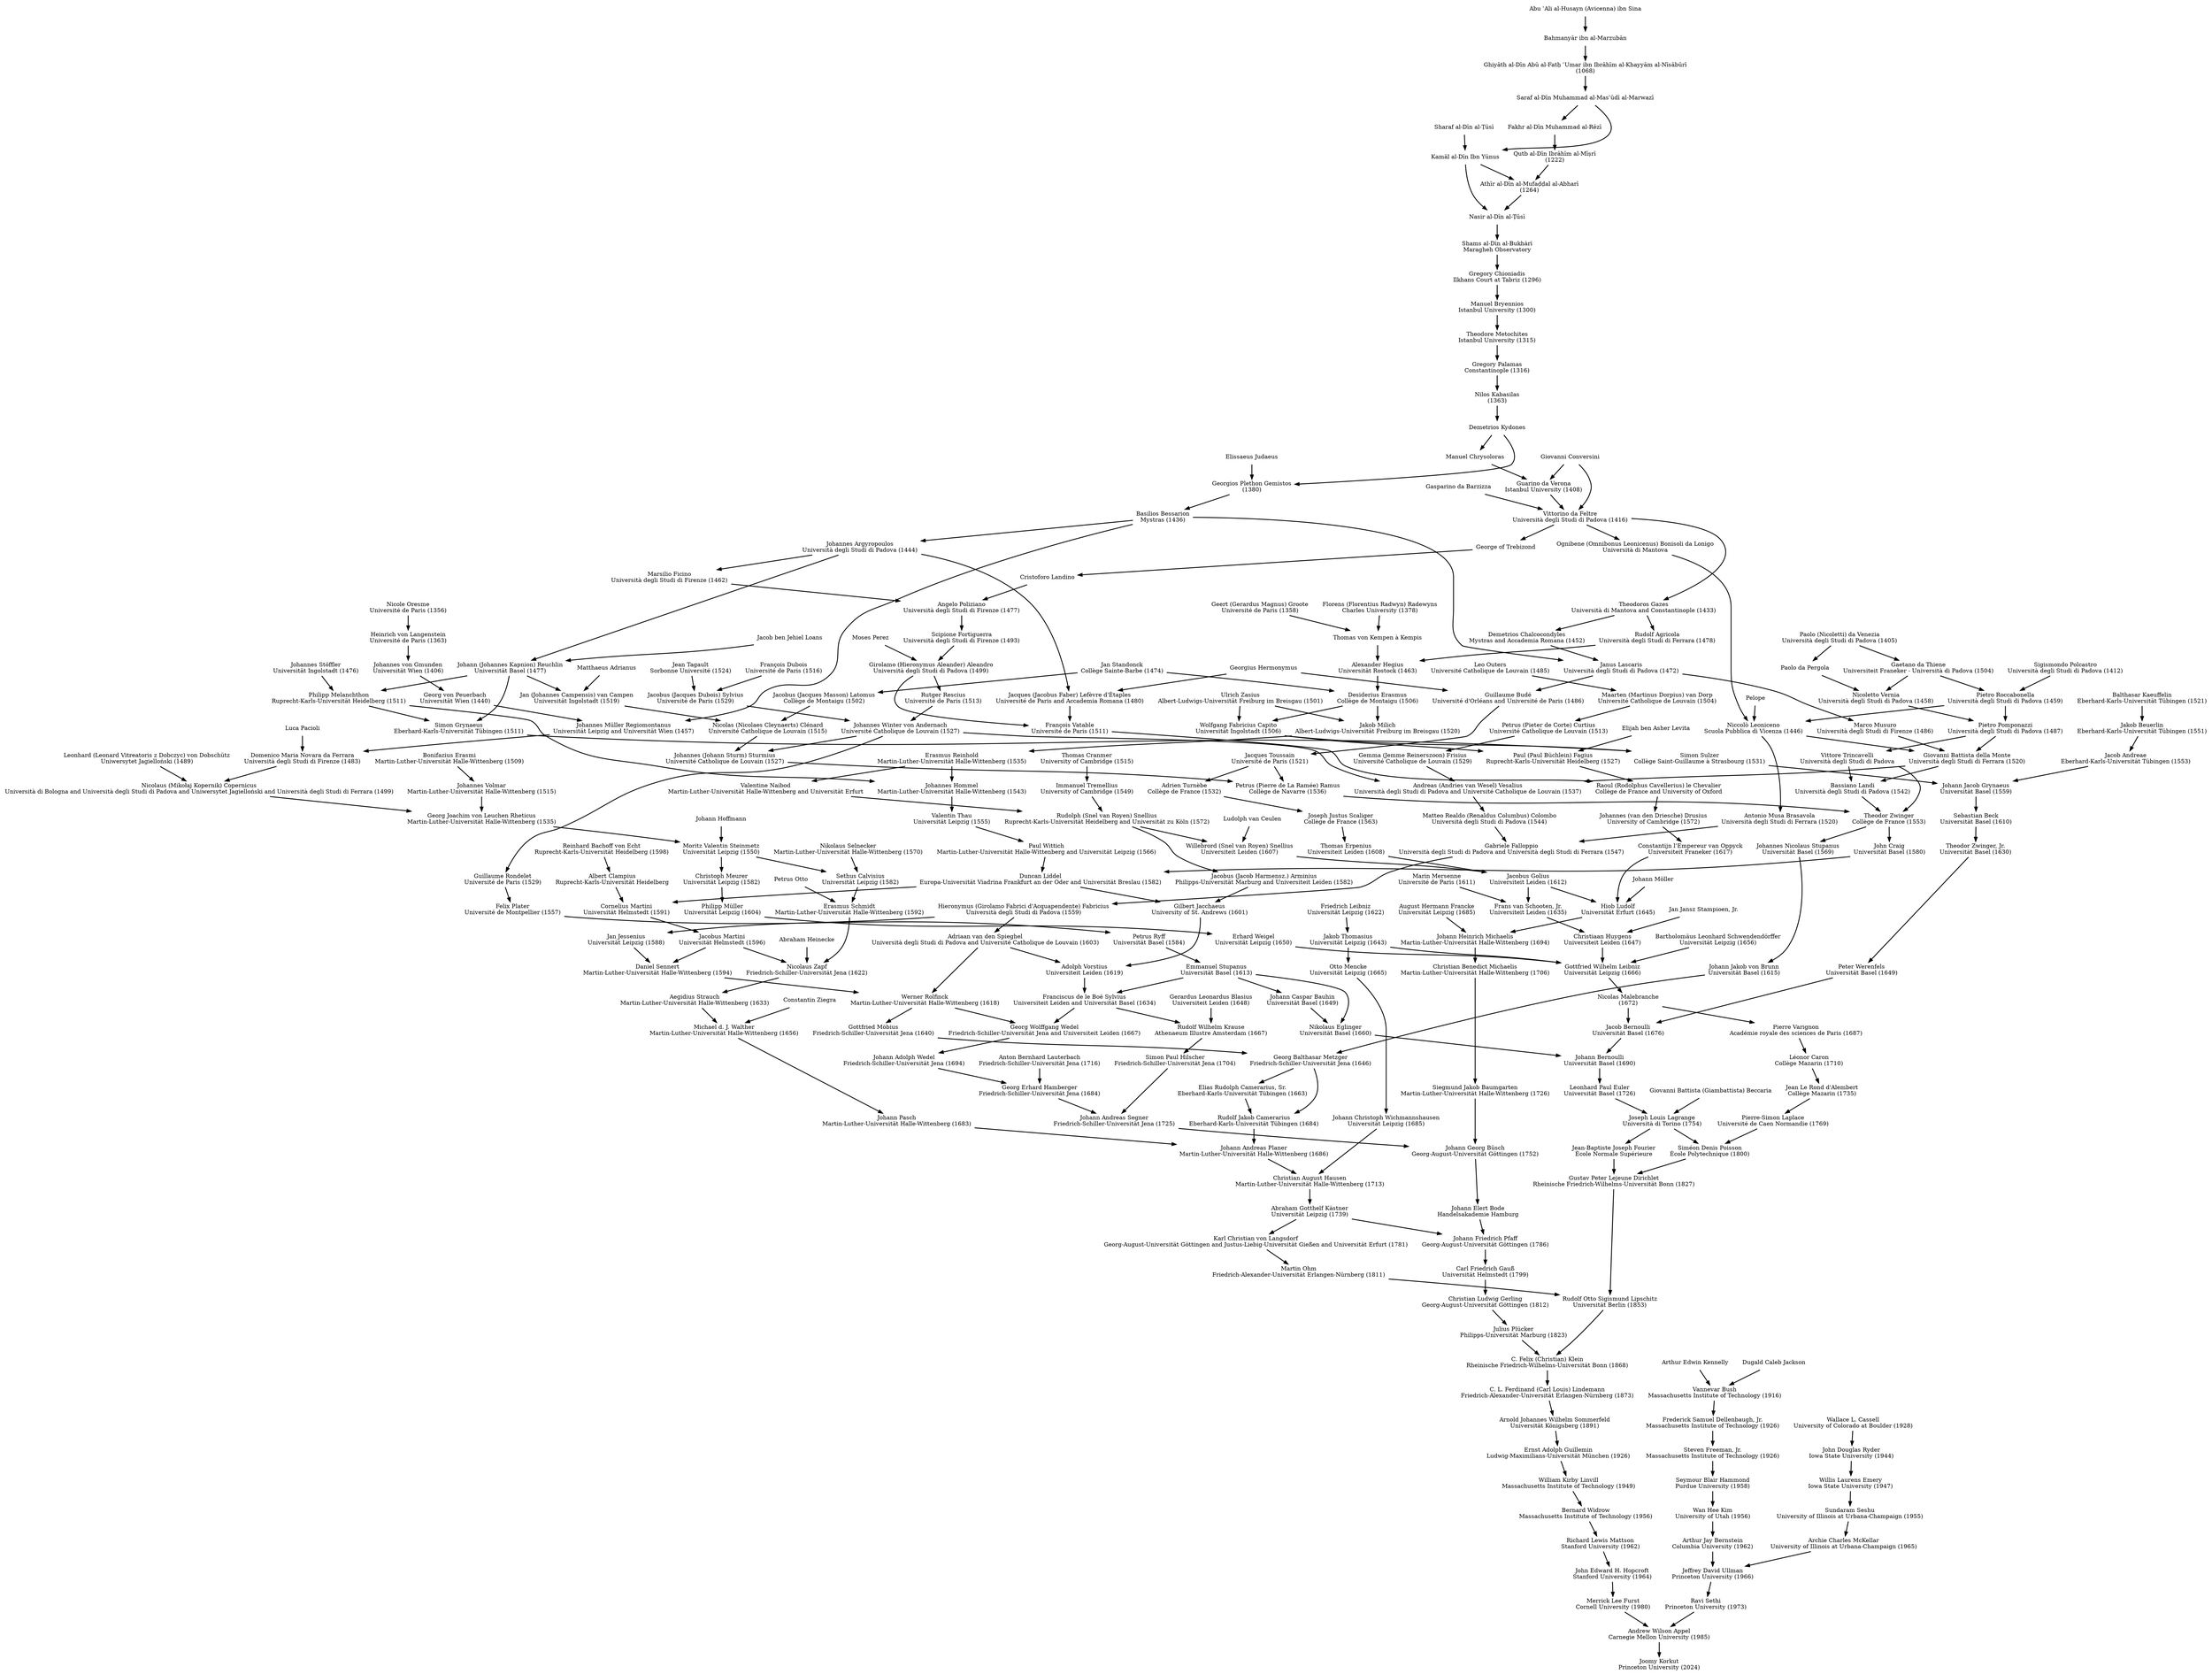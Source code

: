 digraph {
    graph [ordering="out"];
    node [shape=plaintext];
    edge [style=bold];

    7401 [label="C. Felix (Christian) Klein\nRheinische Friedrich-Wilhelms-Universität Bonn (1868)"];
    7402 [label="Julius Plücker\nPhilipps-Universität Marburg (1823)"];
    7404 [label="C. L. Ferdinand (Carl Louis) Lindemann\nFriedrich-Alexander-Universität Erlangen-Nürnberg (1873)"];
    10801 [label="William Kirby Linvill\nMassachusetts Institute of Technology (1949)"];
    17864 [label="Joseph Louis Lagrange\nUniversità di Torino (1754)"];
    17865 [label="Siméon Denis Poisson\nÉcole Polytechnique (1800)"];
    17946 [label="Gustav Peter Lejeune Dirichlet\nRheinische Friedrich-Wilhelms-Universität Bonn (1827)"];
    17981 [label="Jean-Baptiste Joseph Fourier\nÉcole Normale Supérieure"];
    18230 [label="Johann Friedrich Pfaff\nGeorg-August-Universität Göttingen (1786)"];
    18231 [label="Carl Friedrich Gauß\nUniversität Helmstedt (1799)"];
    19964 [label="Rudolf Otto Sigismund Lipschitz\nUniversität Berlin (1853)"];
    21235 [label="Otto Mencke\nUniversität Leipzig (1665)"];
    24154 [label="Arthur Edwin Kennelly"];
    29642 [label="Christian Ludwig Gerling\nGeorg-August-Universität Göttingen (1812)"];
    31357 [label="Arnold Johannes Wilhelm Sommerfeld\nUniversität Königsberg (1891)"];
    38586 [label="Leonhard Paul Euler\nUniversität Basel (1726)"];
    40765 [label="Merrick Lee Furst\nCornell University (1980)"];
    42361 [label="Andrew Wilson Appel\nCarnegie Mellon University (1985)"];
    44128 [label="Jeffrey David Ullman\nPrinceton University (1966)"];
    47025 [label="Karl Christian von Langsdorf\nGeorg-August-Universität Göttingen and Justus-Liebig-Universität Gießen and Universität Erfurt (1781)"];
    47064 [label="Martin Ohm\nFriedrich-Alexander-Universität Erlangen-Nürnberg (1811)"];
    53410 [label="Johann Bernoulli\nUniversität Basel (1690)"];
    54440 [label="Jacob Bernoulli\nUniversität Basel (1676)"];
    57670 [label="Christian August Hausen\nMartin-Luther-Universität Halle-Wittenberg (1713)"];
    60782 [label="Johann Andreas Segner\nFriedrich-Schiller-Universität Jena (1725)"];
    60984 [label="Erhard Weigel\nUniversität Leipzig (1650)"];
    60985 [label="Gottfried Wilhelm Leibniz\nUniversität Leipzig (1666)"];
    62480 [label="Bernard Widrow\nMassachusetts Institute of Technology (1956)"];
    63061 [label="Ernst Adolph Guillemin\nLudwig-Maximilians-Universität München (1926)"];
    66476 [label="Abraham Gotthelf Kästner\nUniversität Leipzig (1739)"];
    72669 [label="Johann Christoph Wichmannshausen\nUniversität Leipzig (1685)"];
    73697 [label="John Edward H. Hopcroft\nStanford University (1964)"];
    76481 [label="Elias Rudolph Camerarius, Sr.\nEberhard-Karls-Universität Tübingen (1663)"];
    82013 [label="Arthur Jay Bernstein\nColumbia University (1962)"];
    82034 [label="Archie Charles McKellar\nUniversity of Illinois at Urbana-Champaign (1965)"];
    82048 [label="Ravi Sethi\nPrinceton University (1973)"];
    84507 [label="Vannevar Bush\nMassachusetts Institute of Technology (1916)"];
    91422 [label="Richard Lewis Mattson\nStanford University (1962)"];
    92644 [label="Willis Laurens Emery\nIowa State University (1947)"];
    92718 [label="Sundaram Seshu\nUniversity of Illinois at Urbana-Champaign (1955)"];
    92760 [label="Wan Hee Kim\nUniversity of Utah (1956)"];
    92761 [label="John Douglas Ryder\nIowa State University (1944)"];
    101860 [label="Franciscus de le Boë Sylvius\nUniversiteit Leiden and Universität Basel (1634)"];
    108266 [label="Jean Le Rond d'Alembert\nCollège Mazarin (1735)"];
    108295 [label="Pierre-Simon Laplace\nUniversité de Caen Normandie (1769)"];
    112689 [label="Pierre Varignon\nAcadémie royale des sciences de Paris (1687)"];
    114992 [label="Gilbert Jacchaeus\nUniversity of St. Andrews (1601)"];
    119097 [label="Gemma (Jemme Reinerszoon) Frisius\nUniversité Catholique de Louvain (1529)"];
    119159 [label="Johannes Winter von Andernach\nUniversité Catholique de Louvain (1527)"];
    119178 [label="Andreas (Andries van Wesel) Vesalius\nUniversità degli Studi di Padova and Université Catholique de Louvain (1537)"];
    123974 [label="Georg Balthasar Metzger\nFriedrich-Schiller-Universität Jena (1646)"];
    124000 [label="Rudolf Wilhelm Krause\nAthenaeum Illustre Amsterdam (1667)"];
    125006 [label="Adriaan van den Spieghel\nUniversità degli Studi di Padova and Université Catholique de Louvain (1603)"];
    125023 [label="Adolph Vorstius\nUniversiteit Leiden (1619)"];
    125047 [label="Petrus (Pierre de La Ramée) Ramus\nCollège de Navarre (1536)"];
    125048 [label="Johannes Nicolaus Stupanus\nUniversität Basel (1569)"];
    125109 [label="Hieronymus (Girolamo Fabrici d'Acquapendente) Fabricius\nUniversità degli Studi di Padova (1559)"];
    125125 [label="Emmanuel Stupanus\nUniversität Basel (1613)"];
    125142 [label="Gabriele Falloppio\nUniversità degli Studi di Padova and Università degli Studi di Ferrara (1547)"];
    125148 [label="Theodor Zwinger\nCollège de France (1553)"];
    125154 [label="Werner Rolfinck\nMartin-Luther-Universität Halle-Wittenberg (1618)"];
    125159 [label="Immanuel Tremellius\nUniversity of Cambridge (1549)"];
    125160 [label="Valentine Naibod\nMartin-Luther-Universität Halle-Wittenberg and Universität Erfurt"];
    125181 [label="Rudolph (Snel van Royen) Snellius\nRuprecht-Karls-Universität Heidelberg and Universität zu Köln (1572)"];
    125232 [label="Ludolph van Ceulen"];
    125302 [label="Willebrord (Snel van Royen) Snellius\nUniversiteit Leiden (1607)"];
    125303 [label="Matteo Realdo (Renaldus Columbus) Colombo\nUniversità degli Studi di Padova (1544)"];
    125378 [label="Thomas Erpenius\nUniversiteit Leiden (1608)"];
    125408 [label="Jacobus Golius\nUniversiteit Leiden (1612)"];
    125416 [label="Jan Jansz Stampioen, Jr."];
    125422 [label="Jacobus (Jacques Dubois) Sylvius\nUniversité de Paris (1529)"];
    125434 [label="Marin Mersenne\nUniversité de Paris (1611)"];
    125450 [label="Frans van Schooten, Jr.\nUniversiteit Leiden (1635)"];
    125488 [label="Georg Wolffgang Wedel\nFriedrich-Schiller-Universität Jena and Universiteit Leiden (1667)"];
    125561 [label="Christiaan Huygens\nUniversiteit Leiden (1647)"];
    125658 [label="Nicolas (Nicolaes Cleynaerts) Clénard\nUniversité Catholique de Louvain (1515)"];
    125665 [label="Johannes (Johann Sturm) Sturmius\nUniversité Catholique de Louvain (1527)"];
    125681 [label="Jacobus (Jacques Masson) Latomus\nCollège de Montaigu (1502)"];
    125682 [label="Jan (Johannes Campensis) van Campen\nUniversität Ingolstadt (1519)"];
    125755 [label="Jacob ben Jehiel Loans"];
    125760 [label="Johann (Johannes Kapnion) Reuchlin\nUniversität Basel (1477)"];
    125794 [label="Matthaeus Adrianus"];
    125846 [label="Johann Adolph Wedel\nFriedrich-Schiller-Universität Jena (1694)"];
    125886 [label="Georg Erhard Hamberger\nFriedrich-Schiller-Universität Jena (1684)"];
    125888 [label="Jan Standonck\nCollège Sainte-Barbe (1474)"];
    125892 [label="Petrus (Pieter de Corte) Curtius\nUniversité Catholique de Louvain (1513)"];
    125894 [label="Maarten (Martinus Dorpius) van Dorp\nUniversité Catholique de Louvain (1504)"];
    125897 [label="Leo Outers\nUniversité Catholique de Louvain (1485)"];
    125898 [label="Alexander Hegius\nUniversität Rostock (1463)"];
    125938 [label="Desiderius Erasmus\nCollège de Montaigu (1506)"];
    125971 [label="Simon Paul Hilscher\nFriedrich-Schiller-Universität Jena (1704)"];
    126087 [label="Georg von Peuerbach\nUniversität Wien (1440)"];
    126109 [label="Johannes Müller Regiomontanus\nUniversität Leipzig and Universität Wien (1457)"];
    126111 [label="Daniel Sennert\nMartin-Luther-Universität Halle-Wittenberg (1594)"];
    126112 [label="Domenico Maria Novara da Ferrara\nUniversità degli Studi di Firenze (1483)"];
    126113 [label="Leonhard (Leonard Vitreatoris z Dobczyc) von Dobschütz\nUniwersytet Jagielloński (1489)"];
    126177 [label="Nicolaus (Mikołaj Kopernik) Copernicus\nUniversità di Bologna and Università degli Studi di Padova and Uniwersytet Jagielloński and Università degli Studi di Ferrara (1499)"];
    126489 [label="Jacobus (Jacob Harmensz.) Arminius\nPhilipps-Universität Marburg and Universiteit Leiden (1582)"];
    126571 [label="Rutger Rescius\nUniversité de Paris (1513)"];
    126659 [label="Ulrich Zasius\nAlbert-Ludwigs-Universität Freiburg im Breisgau (1501)"];
    126667 [label="Jakob Milich\nAlbert-Ludwigs-Universität Freiburg im Breisgau (1520)"];
    126724 [label="Bonifazius Erasmi\nMartin-Luther-Universität Halle-Wittenberg (1509)"];
    126730 [label="Johannes Volmar\nMartin-Luther-Universität Halle-Wittenberg (1515)"];
    126736 [label="Erasmus Reinhold\nMartin-Luther-Universität Halle-Wittenberg (1535)"];
    126827 [label="Georg Joachim von Leuchen Rheticus\nMartin-Luther-Universität Halle-Wittenberg (1535)"];
    126887 [label="Johannes von Gmunden\nUniversität Wien (1406)"];
    126888 [label="Luca Pacioli"];
    126956 [label="Philipp Melanchthon\nRuprecht-Karls-Universität Heidelberg (1511)"];
    127011 [label="Johannes Hommel\nMartin-Luther-Universität Halle-Wittenberg (1543)"];
    127092 [label="Valentin Thau\nUniversität Leipzig (1555)"];
    127107 [label="Johannes Stöffler\nUniversität Ingolstadt (1476)"];
    127144 [label="Pelope"];
    127166 [label="Niccolò Leoniceno\nScuola Pubblica di Vicenza (1446)"];
    127181 [label="Girolamo (Hieronymus Aleander) Aleandro\nUniversità degli Studi di Padova (1499)"];
    127245 [label="Antonio Musa Brasavola\nUniversità degli Studi di Ferrara (1520)"];
    127264 [label="Heinrich von Langenstein\nUniversité de Paris (1363)"];
    127278 [label="Jan Jessenius\nUniversität Leipzig (1588)"];
    127424 [label="Erasmus Schmidt\nMartin-Luther-Universität Halle-Wittenberg (1592)"];
    127668 [label="Johann Georg Büsch\nGeorg-August-Universität Göttingen (1752)"];
    127710 [label="Johann Elert Bode\nHandelsakademie Hamburg"];
    127734 [label="Nicolaus Zapf\nFriedrich-Schiller-Universität Jena (1622)"];
    127790 [label="Moritz Valentin Steinmetz\nUniversität Leipzig (1550)"];
    127801 [label="Aegidius Strauch\nMartin-Luther-Universität Halle-Wittenberg (1633)"];
    127848 [label="Jacobus Martini\nUniversität Helmstedt (1596)"];
    127864 [label="Nikolaus Selnecker\nMartin-Luther-Universität Halle-Wittenberg (1570)"];
    127898 [label="Sethus Calvisius\nUniversität Leipzig (1582)"];
    127942 [label="Petrus Otto"];
    127962 [label="Michael d. J. Walther\nMartin-Luther-Universität Halle-Wittenberg (1656)"];
    128012 [label="Rudolf Agricola\nUniversità degli Studi di Ferrara (1478)"];
    128046 [label="Johann Pasch\nMartin-Luther-Universität Halle-Wittenberg (1683)"];
    128055 [label="Seymour Blair Hammond\nPurdue University (1958)"];
    128105 [label="Cornelius Martini\nUniversität Helmstedt (1591)"];
    128122 [label="Duncan Liddel\nEuropa-Universität Viadrina Frankfurt an der Oder and Universität Breslau (1582)"];
    128305 [label="John Craig\nUniversität Basel (1580)"];
    128348 [label="Paul Wittich\nMartin-Luther-Universität Halle-Wittenberg and Universität Leipzig (1566)"];
    128921 [label="Jean Tagault\nSorbonne Université (1524)"];
    128938 [label="Rudolf Jakob Camerarius\nEberhard-Karls-Universität Tübingen (1684)"];
    128986 [label="Johann Andreas Planer\nMartin-Luther-Universität Halle-Wittenberg (1686)"];
    128987 [label="François Dubois\nUniversité de Paris (1516)"];
    129628 [label="Nikolaus Eglinger\nUniversität Basel (1660)"];
    129708 [label="Johann Caspar Bauhin\nUniversität Basel (1649)"];
    130248 [label="Petrus Ryff\nUniversität Basel (1584)"];
    130913 [label="Johannes (van den Driesche) Drusius\nUniversity of Cambridge (1572)"];
    130995 [label="Raoul (Rodolphus Cavellerius) le Chevalier\nCollège de France and University of Oxford"];
    131235 [label="François Vatable\nUniversité de Paris (1511)"];
    131236 [label="Paul (Paul Büchlein) Fagius\nRuprecht-Karls-Universität Heidelberg (1527)"];
    131398 [label="Jacques (Jacobus Faber) Lefèvre d'Étaples\nUniversité de Paris and Accademia Romana (1480)"];
    131399 [label="Wolfgang Fabricius Capito\nUniversität Ingolstadt (1506)"];
    131400 [label="Elijah ben Asher Levita"];
    131443 [label="Georgius Hermonymus"];
    131444 [label="Johannes Argyropoulos\nUniversità degli Studi di Padova (1444)"];
    131446 [label="Moses Perez"];
    131447 [label="Scipione Fortiguerra\nUniversità degli Studi di Firenze (1493)"];
    131517 [label="Guillaume Budé\nUniversité d'Orléans and Université de Paris (1486)"];
    131535 [label="Angelo Poliziano\nUniversità degli Studi di Firenze (1477)"];
    131539 [label="Marsilio Ficino\nUniversità degli Studi di Firenze (1462)"];
    131540 [label="Cristoforo Landino"];
    131541 [label="Janus Lascaris\nUniversità degli Studi di Padova (1472)"];
    131546 [label="Jacques Toussain\nUniversité de Paris (1521)"];
    131561 [label="Basilios Bessarion\nMystras (1436)"];
    131575 [label="Georgios Plethon Gemistos\n(1380)"];
    131576 [label="Demetrios Chalcocondyles\nMystras and Accademia Romana (1452)"];
    131577 [label="Joseph Justus Scaliger\nCollège de France (1563)"];
    131580 [label="Wallace L. Cassell\nUniversity of Colorado at Boulder (1928)"];
    131584 [label="Theodoros Gazes\nUniversità di Mantova and Constantinople (1433)"];
    131606 [label="Adrien Turnèbe\nCollège de France (1532)"];
    134780 [label="Demetrios Kydones"];
    134781 [label="Elissaeus Judaeus"];
    134873 [label="Vittorino da Feltre\nUniversità degli Studi di Padova (1416)"];
    134931 [label="Guarino da Verona\nIstanbul University (1408)"];
    135185 [label="Manuel Chrysoloras"];
    136726 [label="Pietro Roccabonella\nUniversità degli Studi di Padova (1459)"];
    137705 [label="Jakob Thomasius\nUniversität Leipzig (1643)"];
    140181 [label="Thomas von Kempen à Kempis"];
    141571 [label="Thomas Cranmer\nUniversity of Cambridge (1515)"];
    143011 [label="Nicolas Malebranche\n(1672)"];
    143044 [label="Jacob Andreae\nEberhard-Karls-Universität Tübingen (1553)"];
    143045 [label="Johann Jacob Grynaeus\nUniversität Basel (1559)"];
    143082 [label="Sebastian Beck\nUniversität Basel (1610)"];
    143083 [label="Theodor Zwinger, Jr.\nUniversität Basel (1630)"];
    143084 [label="Peter Werenfels\nUniversität Basel (1649)"];
    143630 [label="Friedrich Leibniz\nUniversität Leipzig (1622)"];
    143859 [label="Bartholomäus Leonhard Schwendendörffer\nUniversität Leipzig (1656)"];
    144220 [label="Christoph Meurer\nUniversität Leipzig (1582)"];
    144221 [label="Philipp Müller\nUniversität Leipzig (1604)"];
    145707 [label="Constantijn l’Empereur van Oppyck\nUniversiteit Franeker (1617)"];
    145708 [label="Hiob Ludolf\nUniversität Erfurt (1645)"];
    145770 [label="Johann Heinrich Michaelis\nMartin-Luther-Universität Halle-Wittenberg (1694)"];
    146034 [label="August Hermann Francke\nUniversität Leipzig (1685)"];
    146035 [label="Christian Benedict Michaelis\nMartin-Luther-Universität Halle-Wittenberg (1706)"];
    146036 [label="Giovanni Battista (Giambattista) Beccaria"];
    146365 [label="Nilos Kabasilas\n(1363)"];
    146374 [label="Johann Möller"];
    148882 [label="Gaetano da Thiene\nUniversiteit Franeker - Università di Padova (1504)"];
    149192 [label="Ognibene (Omnibonus Leonicenus) Bonisoli da Lonigo\nUniversità di Mantova"];
    152647 [label="Balthasar Kaeuffelin\nEberhard-Karls-Universität Tübingen (1521)"];
    152648 [label="Jakob Beuerlin\nEberhard-Karls-Universität Tübingen (1551)"];
    152901 [label="Marco Musuro\nUniversità degli Studi di Firenze (1486)"];
    152902 [label="Nicoletto Vernia\nUniversità degli Studi di Padova (1458)"];
    152903 [label="Pietro Pomponazzi\nUniversità degli Studi di Padova (1487)"];
    152904 [label="Giovanni Battista della Monte\nUniversità degli Studi di Ferrara (1520)"];
    152905 [label="Vittore Trincavelli\nUniversità degli Studi di Padova"];
    152906 [label="Bassiano Landi\nUniversità degli Studi di Padova (1542)"];
    158329 [label="Guillaume Rondelet\nUniversité de Paris (1529)"];
    164338 [label="Sigismondo Polcastro\nUniversità degli Studi di Padova (1412)"];
    169330 [label="Steven Freeman, Jr.\nMassachusetts Institute of Technology (1926)"];
    176844 [label="Gregory Palamas\nConstantinople (1316)"];
    179836 [label="Geert (Gerardus Magnus) Groote\nUniversité de Paris (1358)"];
    179837 [label="Florens (Florentius Radwyn) Radewyns\nCharles University (1378)"];
    182045 [label="Simon Grynaeus\nEberhard-Karls-Universität Tübingen (1511)"];
    182088 [label="Johann Jakob von Brunn\nUniversität Basel (1615)"];
    182089 [label="Gottfried Möbius\nFriedrich-Schiller-Universität Jena (1640)"];
    182090 [label="Felix Plater\nUniversité de Montpellier (1557)"];
    182092 [label="Simon Sulzer\nCollège Saint-Guillaume à Strasbourg (1531)"];
    184631 [label="Theodore Metochites\nIstanbul University (1315)"];
    184632 [label="Manuel Bryennios\nIstanbul University (1300)"];
    184935 [label="Johann Hoffmann"];
    189659 [label="Abraham Heinecke"];
    191279 [label="Anton Bernhard Lauterbach\nFriedrich-Schiller-Universität Jena (1716)"];
    197761 [label="Frederick Samuel Dellenbaugh, Jr.\nMassachusetts Institute of Technology (1926)"];
    199357 [label="Nicole Oresme\nUniversité de Paris (1356)"];
    200006 [label="Albert Clampius\nRuprecht-Karls-Universität Heidelberg"];
    201288 [label="Gregory Chioniadis\nIlkhans Court at Tabriz (1296)"];
    204293 [label="Shams al‐Dīn al‐Bukhārī\nMaragheh Observatory"];
    205173 [label="Dugald Caleb Jackson"];
    208258 [label="Gerardus Leonardus Blasius\nUniversiteit Leiden (1648)"];
    208259 [label="Siegmund Jakob Baumgarten\nMartin-Luther-Universität Halle-Wittenberg (1726)"];
    217509 [label="Nasir al-Dīn al-Ṭūsī"];
    223724 [label="Kamāl al-Dīn Ibn Yūnus"];
    224249 [label="Reinhard Bachoff von Echt\nRuprecht-Karls-Universität Heidelberg (1598)"];
    230796 [label="Constantin Ziegra"];
    230926 [label="Sharaf al-Dīn al-Ṭūsī"];
    232227 [label="Paolo (Nicoletti) da Venezia\nUniversità degli Studi di Padova (1405)"];
    232228 [label="Paolo da Pergola"];
    287466 [label="Saraf al-Dīn Muhammad al-Masʿūdī al-Marwazī"];
    287468 [label="Bahmanyār ibn al-Marzubān"];
    287478 [label="Fakhr al-Dīn Muhammad al-Rēzī"];
    287479 [label="Qutb al-Dīn Ibrāhīm al-Mīṣrī\n(1222)"];
    287480 [label="Athīr al-Dīn al-Mufaḍḍal al-Abharī\n(1264)"];
    294942 [label="Léonor Caron\nCollège Mazarin (1710)"];
    295739 [label="Ghiyāth al-Dīn Abū al-Fatḥ ʿUmar ibn Ibrāhīm al-Khayyām al-Nīsābūrī\n(1068)"];
    298288 [label="George of Trebizond"];
    298290 [label="Gasparino da Barzizza"];
    298304 [label="Giovanni Conversini"];
    298616 [label="Abu ʿAli al-Husayn (Avicenna) ibn Sina"];

    224249 -> 200006;
    298616 -> 287468;
    298288 -> 131540;
    146365 -> 134780;
    287466 -> 287478;
    134873 -> 298288;
    17864 -> 17981;
    127668 -> 127710;
    287466 -> 223724;
    230926 -> 223724;
    134780 -> 135185;
    287480 -> 217509;
    223724 -> 217509;
    134873 -> 149192;
    232227 -> 232228;
    131235 -> 130995;
    131236 -> 130995;
    295739 -> 287466;
    217509 -> 204293;
    179836 -> 140181;
    179837 -> 140181;
    126736 -> 125160;
    152903 -> 152905;
    287468 -> 295739;
    287478 -> 287479;
    223724 -> 287480;
    287479 -> 287480;
    204293 -> 201288;
    201288 -> 184632;
    184632 -> 184631;
    184631 -> 176844;
    199357 -> 127264;
    176844 -> 146365;
    134780 -> 131575;
    134781 -> 131575;
    127264 -> 126887;
    298304 -> 134931;
    135185 -> 134931;
    298304 -> 134873;
    298290 -> 134873;
    134931 -> 134873;
    134873 -> 131584;
    131575 -> 131561;
    126887 -> 126087;
    131561 -> 131444;
    149192 -> 127166;
    127144 -> 127166;
    136726 -> 127166;
    131584 -> 131576;
    131561 -> 126109;
    126087 -> 126109;
    148882 -> 152902;
    232228 -> 152902;
    148882 -> 136726;
    164338 -> 136726;
    131444 -> 131539;
    128012 -> 125898;
    140181 -> 125898;
    131576 -> 131541;
    131561 -> 131541;
    131539 -> 131535;
    131540 -> 131535;
    125755 -> 125760;
    131444 -> 125760;
    131584 -> 128012;
    131443 -> 131398;
    131444 -> 131398;
    126888 -> 126112;
    126109 -> 126112;
    131443 -> 131517;
    131541 -> 131517;
    131541 -> 152901;
    152902 -> 152903;
    136726 -> 152903;
    131535 -> 131447;
    131446 -> 127181;
    131447 -> 127181;
    126112 -> 126177;
    126113 -> 126177;
    125888 -> 125681;
    232227 -> 148882;
    125897 -> 125894;
    125888 -> 125938;
    125898 -> 125938;
    125938 -> 131399;
    126659 -> 131399;
    127181 -> 131235;
    131398 -> 131235;
    125760 -> 126956;
    127107 -> 126956;
    125760 -> 182045;
    126956 -> 182045;
    125894 -> 125892;
    127181 -> 126571;
    126724 -> 126730;
    125681 -> 125658;
    125682 -> 125658;
    125760 -> 125682;
    125794 -> 125682;
    127166 -> 127245;
    152901 -> 152904;
    127166 -> 152904;
    152903 -> 152904;
    125938 -> 126667;
    126659 -> 126667;
    131517 -> 131546;
    125658 -> 125665;
    119159 -> 125665;
    126571 -> 119159;
    125422 -> 119159;
    131400 -> 131236;
    131399 -> 131236;
    125892 -> 119097;
    119159 -> 158329;
    128921 -> 125422;
    128987 -> 125422;
    182045 -> 182092;
    131399 -> 182092;
    131546 -> 131606;
    126667 -> 126736;
    126177 -> 126827;
    126730 -> 126827;
    125665 -> 125047;
    131546 -> 125047;
    152904 -> 119178;
    119097 -> 119178;
    119159 -> 119178;
    152904 -> 152906;
    152905 -> 152906;
    126736 -> 127011;
    126956 -> 127011;
    119178 -> 125303;
    127245 -> 125142;
    125303 -> 125142;
    141571 -> 125159;
    126827 -> 127790;
    184935 -> 127790;
    152647 -> 152648;
    152648 -> 143044;
    152905 -> 125148;
    152906 -> 125148;
    125047 -> 125148;
    127011 -> 127092;
    158329 -> 182090;
    125142 -> 125109;
    143044 -> 143045;
    182092 -> 143045;
    131606 -> 131577;
    127092 -> 128348;
    125148 -> 125048;
    130995 -> 130913;
    125160 -> 125181;
    125159 -> 125181;
    125148 -> 128305;
    127790 -> 144220;
    128305 -> 128122;
    128348 -> 128122;
    125181 -> 126489;
    127864 -> 127898;
    127790 -> 127898;
    182090 -> 130248;
    125109 -> 127278;
    128122 -> 128105;
    200006 -> 128105;
    127898 -> 127424;
    127942 -> 127424;
    127848 -> 126111;
    127278 -> 126111;
    128105 -> 127848;
    126489 -> 114992;
    128122 -> 114992;
    125109 -> 125006;
    144220 -> 144221;
    125232 -> 125302;
    125181 -> 125302;
    131577 -> 125378;
    143045 -> 143082;
    125378 -> 125408;
    125302 -> 125408;
    130248 -> 125125;
    125048 -> 182088;
    130913 -> 145707;
    125006 -> 125154;
    126111 -> 125154;
    114992 -> 125023;
    125006 -> 125023;
    127424 -> 127734;
    189659 -> 127734;
    127848 -> 127734;
    143082 -> 143083;
    127734 -> 127801;
    125125 -> 101860;
    125023 -> 101860;
    125408 -> 125450;
    125434 -> 125450;
    125154 -> 182089;
    143630 -> 137705;
    125408 -> 145708;
    145707 -> 145708;
    146374 -> 145708;
    182088 -> 123974;
    182089 -> 123974;
    125416 -> 125561;
    125450 -> 125561;
    125125 -> 129708;
    143083 -> 143084;
    144221 -> 60984;
    127801 -> 127962;
    230796 -> 127962;
    129708 -> 129628;
    125125 -> 129628;
    123974 -> 76481;
    137705 -> 21235;
    60984 -> 60985;
    137705 -> 60985;
    143859 -> 60985;
    125561 -> 60985;
    125154 -> 125488;
    101860 -> 125488;
    208258 -> 124000;
    101860 -> 124000;
    60985 -> 143011;
    143011 -> 54440;
    143084 -> 54440;
    127962 -> 128046;
    125846 -> 125886;
    191279 -> 125886;
    76481 -> 128938;
    123974 -> 128938;
    21235 -> 72669;
    128938 -> 128986;
    128046 -> 128986;
    143011 -> 112689;
    54440 -> 53410;
    129628 -> 53410;
    125488 -> 125846;
    146034 -> 145770;
    145708 -> 145770;
    124000 -> 125971;
    145770 -> 146035;
    112689 -> 294942;
    128986 -> 57670;
    72669 -> 57670;
    125971 -> 60782;
    125886 -> 60782;
    53410 -> 38586;
    146035 -> 208259;
    294942 -> 108266;
    57670 -> 66476;
    208259 -> 127668;
    60782 -> 127668;
    38586 -> 17864;
    146036 -> 17864;
    108266 -> 108295;
    66476 -> 47025;
    66476 -> 18230;
    127710 -> 18230;
    18230 -> 18231;
    17864 -> 17865;
    108295 -> 17865;
    47025 -> 47064;
    18231 -> 29642;
    29642 -> 7402;
    17865 -> 17946;
    17981 -> 17946;
    47064 -> 19964;
    17946 -> 19964;
    7402 -> 7401;
    19964 -> 7401;
    7401 -> 7404;
    7404 -> 31357;
    24154 -> 84507;
    205173 -> 84507;
    31357 -> 63061;
    84507 -> 197761;
    197761 -> 169330;
    131580 -> 92761;
    92761 -> 92644;
    63061 -> 10801;
    92644 -> 92718;
    10801 -> 62480;
    128055 -> 92760;
    169330 -> 128055;
    92760 -> 82013;
    62480 -> 91422;
    91422 -> 73697;
    92718 -> 82034;
    82034 -> 44128;
    82013 -> 44128;
    44128 -> 82048;
    73697 -> 40765;
    82048 -> 42361;
    40765 -> 42361;
    
    42361 -> 326400;
    326400 [label="Joomy Korkut\nPrinceton University (2024)"];
}
